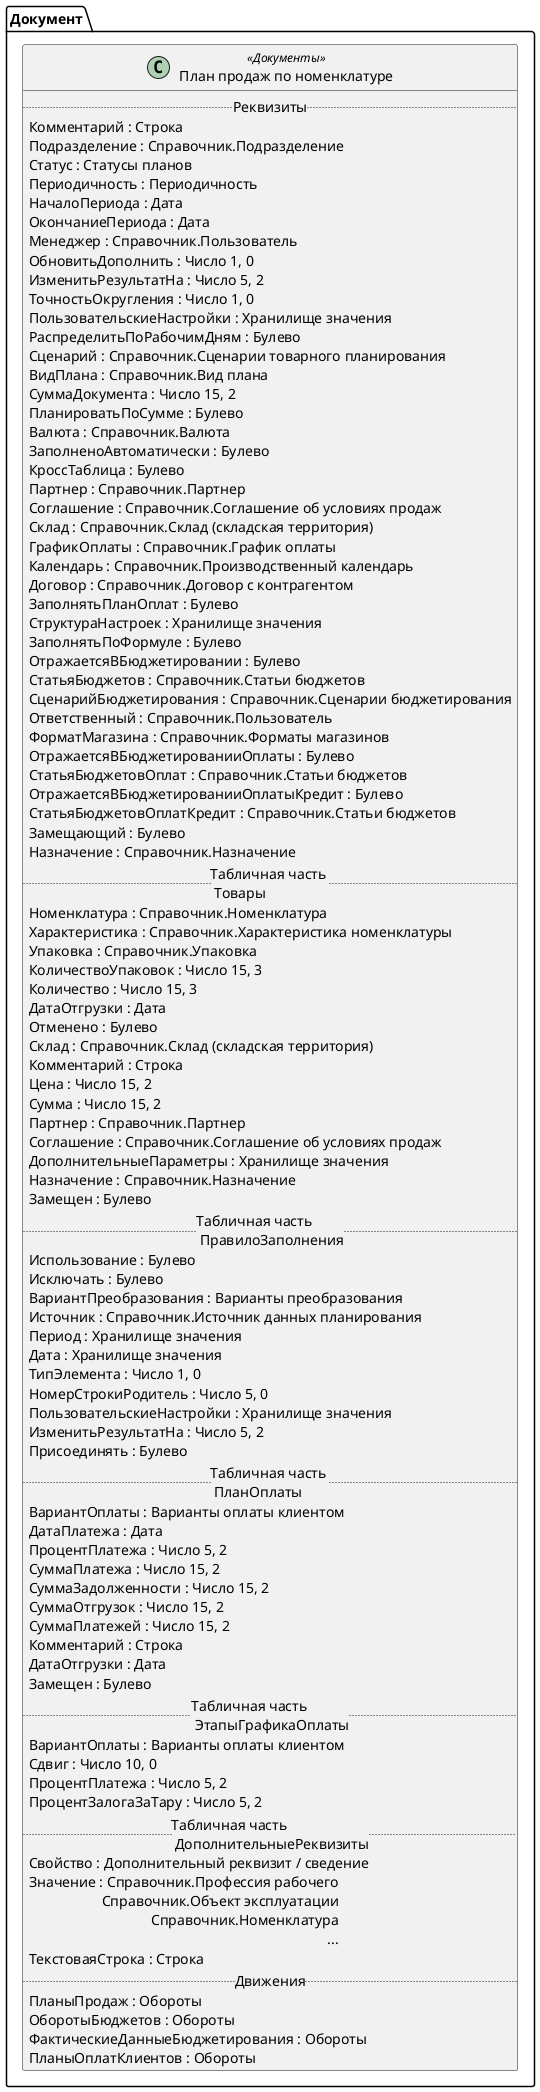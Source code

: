 ﻿@startuml ПланПродаж
'!include templates.wsd
'..\include templates.wsd
class Документ.ПланПродаж as "План продаж по номенклатуре" <<Документы>>
{
..Реквизиты..
Комментарий : Строка
Подразделение : Справочник.Подразделение
Статус : Статусы планов
Периодичность : Периодичность
НачалоПериода : Дата
ОкончаниеПериода : Дата
Менеджер : Справочник.Пользователь
ОбновитьДополнить : Число 1, 0
ИзменитьРезультатНа : Число 5, 2
ТочностьОкругления : Число 1, 0
ПользовательскиеНастройки : Хранилище значения
РаспределитьПоРабочимДням : Булево
Сценарий : Справочник.Сценарии товарного планирования
ВидПлана : Справочник.Вид плана
СуммаДокумента : Число 15, 2
ПланироватьПоСумме : Булево
Валюта : Справочник.Валюта
ЗаполненоАвтоматически : Булево
КроссТаблица : Булево
Партнер : Справочник.Партнер
Соглашение : Справочник.Соглашение об условиях продаж
Склад : Справочник.Склад (складская территория)
ГрафикОплаты : Справочник.График оплаты
Календарь : Справочник.Производственный календарь
Договор : Справочник.Договор с контрагентом
ЗаполнятьПланОплат : Булево
СтруктураНастроек : Хранилище значения
ЗаполнятьПоФормуле : Булево
ОтражаетсяВБюджетировании : Булево
СтатьяБюджетов : Справочник.Статьи бюджетов
СценарийБюджетирования : Справочник.Сценарии бюджетирования
Ответственный : Справочник.Пользователь
ФорматМагазина : Справочник.Форматы магазинов
ОтражаетсяВБюджетированииОплаты : Булево
СтатьяБюджетовОплат : Справочник.Статьи бюджетов
ОтражаетсяВБюджетированииОплатыКредит : Булево
СтатьяБюджетовОплатКредит : Справочник.Статьи бюджетов
Замещающий : Булево
Назначение : Справочник.Назначение
..Табличная часть \n Товары..
Номенклатура : Справочник.Номенклатура
Характеристика : Справочник.Характеристика номенклатуры
Упаковка : Справочник.Упаковка
КоличествоУпаковок : Число 15, 3
Количество : Число 15, 3
ДатаОтгрузки : Дата
Отменено : Булево
Склад : Справочник.Склад (складская территория)
Комментарий : Строка
Цена : Число 15, 2
Сумма : Число 15, 2
Партнер : Справочник.Партнер
Соглашение : Справочник.Соглашение об условиях продаж
ДополнительныеПараметры : Хранилище значения
Назначение : Справочник.Назначение
Замещен : Булево
..Табличная часть \n ПравилоЗаполнения..
Использование : Булево
Исключать : Булево
ВариантПреобразования : Варианты преобразования
Источник : Справочник.Источник данных планирования
Период : Хранилище значения
Дата : Хранилище значения
ТипЭлемента : Число 1, 0
НомерСтрокиРодитель : Число 5, 0
ПользовательскиеНастройки : Хранилище значения
ИзменитьРезультатНа : Число 5, 2
Присоединять : Булево
..Табличная часть \n ПланОплаты..
ВариантОплаты : Варианты оплаты клиентом
ДатаПлатежа : Дата
ПроцентПлатежа : Число 5, 2
СуммаПлатежа : Число 15, 2
СуммаЗадолженности : Число 15, 2
СуммаОтгрузок : Число 15, 2
СуммаПлатежей : Число 15, 2
Комментарий : Строка
ДатаОтгрузки : Дата
Замещен : Булево
..Табличная часть \n ЭтапыГрафикаОплаты..
ВариантОплаты : Варианты оплаты клиентом
Сдвиг : Число 10, 0
ПроцентПлатежа : Число 5, 2
ПроцентЗалогаЗаТару : Число 5, 2
..Табличная часть \n ДополнительныеРеквизиты..
Свойство : Дополнительный реквизит / сведение
Значение : Справочник.Профессия рабочего\rСправочник.Объект эксплуатации\rСправочник.Номенклатура\r...
ТекстоваяСтрока : Строка
..Движения..
ПланыПродаж : Обороты
ОборотыБюджетов : Обороты
ФактическиеДанныеБюджетирования : Обороты
ПланыОплатКлиентов : Обороты
}
@enduml
